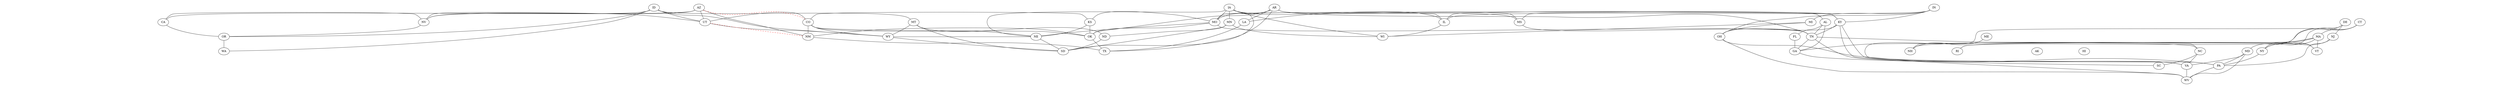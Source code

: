 strict graph States {

  subgraph cluster_1  {
    style=invis
    dummy_1_1 [pos="100.0,100.0" style=invis]
    dummy_1_2 [pos="100.0,200.0" style=invis]
    CA [pos="100.0,300.0" ]
    dummy_1_4 [pos="100.0,400.0" style=invis]
    dummy_1_5 [pos="100.0,500.0" style=invis]
    OR [pos="100.0,600.0" ]
    dummy_1_7 [pos="100.0,700.0" style=invis]
    dummy_1_8 [pos="100.0,800.0" style=invis]
    WA [pos="100.0,900.0" ]
    dummy_1_10 [pos="100.0,1000.0" style=invis]
  }
  subgraph cluster_2  {
    style=invis
    dummy_2_1 [pos="200.0,100.0" style=invis]
    dummy_2_2 [pos="200.0,200.0" style=invis]
    dummy_2_3 [pos="200.0,300.0" style=invis]
    NV [pos="200.0,400.0" ]
    dummy_2_5 [pos="200.0,500.0" style=invis]
    dummy_2_6 [pos="200.0,600.0" style=invis]
    dummy_2_7 [pos="200.0,700.0" style=invis]
    dummy_2_8 [pos="200.0,800.0" style=invis]
    dummy_2_9 [pos="200.0,900.0" style=invis]
    dummy_2_10 [pos="200.0,1000.0" style=invis]
  }
  subgraph cluster_3  {
    style=invis
    dummy_3_1 [pos="300.0,100.0" style=invis]
    dummy_3_2 [pos="300.0,200.0" style=invis]
    AZ [pos="300.0,300.0" ]
    UT [pos="300.0,400.0" ]
    dummy_3_5 [pos="300.0,500.0" style=invis]
    ID [pos="300.0,600.0" ]
    dummy_3_7 [pos="300.0,700.0" style=invis]
    dummy_3_8 [pos="300.0,800.0" style=invis]
    dummy_3_9 [pos="300.0,900.0" style=invis]
    dummy_3_10 [pos="300.0,1000.0" style=invis]
  }
  subgraph cluster_4  {
    style=invis
    dummy_4_1 [pos="400.0,100.0" style=invis]
    dummy_4_2 [pos="400.0,200.0" style=invis]
    NM [pos="400.0,300.0" ]
    CO [pos="400.0,400.0" ]
    dummy_4_5 [pos="400.0,500.0" style=invis]
    WY [pos="400.0,600.0" ]
    dummy_4_7 [pos="400.0,700.0" style=invis]
    dummy_4_8 [pos="400.0,800.0" style=invis]
    MT [pos="400.0,900.0" ]
    dummy_4_10 [pos="400.0,1000.0" style=invis]
  }
  subgraph cluster_5  {
    style=invis
    TX [pos="500.0,100.0" ]
    dummy_5_2 [pos="500.0,200.0" style=invis]
    OK [pos="500.0,300.0" ]
    KS [pos="500.0,400.0" ]
    NE [pos="500.0,500.0" ]
    dummy_5_6 [pos="500.0,600.0" style=invis]
    SD [pos="500.0,700.0" ]
    dummy_5_8 [pos="500.0,800.0" style=invis]
    ND [pos="500.0,900.0" ]
    dummy_5_10 [pos="500.0,1000.0" style=invis]
  }
  subgraph cluster_6  {
    style=invis
    LA [pos="600.0,100.0" ]
    dummy_6_2 [pos="600.0,200.0" style=invis]
    AR [pos="600.0,300.0" ]
    MO [pos="600.0,400.0" ]
    dummy_6_5 [pos="600.0,500.0" style=invis]
    IA [pos="600.0,600.0" ]
    dummy_6_7 [pos="600.0,700.0" style=invis]
    MN [pos="600.0,800.0" ]
    dummy_6_9 [pos="600.0,900.0" style=invis]
    dummy_6_10 [pos="600.0,1000.0" style=invis]
  }
  subgraph cluster_7  {
    style=invis
    dummy_7_1 [pos="700.0,100.0" style=invis]
    MS [pos="700.0,200.0" ]
    dummy_7_3 [pos="700.0,300.0" style=invis]
    dummy_7_4 [pos="700.0,400.0" style=invis]
    IL [pos="700.0,500.0" ]
    dummy_7_6 [pos="700.0,600.0" style=invis]
    dummy_7_7 [pos="700.0,700.0" style=invis]
    WI [pos="700.0,800.0" ]
    dummy_7_9 [pos="700.0,900.0" style=invis]
    dummy_7_10 [pos="700.0,1000.0" style=invis]
  }
  subgraph cluster_8  {
    style=invis
    dummy_8_1 [pos="800.0,100.0" style=invis]
    AL [pos="800.0,200.0" ]
    TN [pos="800.0,300.0" ]
    KY [pos="800.0,400.0" ]
    IN [pos="800.0,500.0" ]
    dummy_8_6 [pos="800.0,600.0" style=invis]
    dummy_8_7 [pos="800.0,700.0" style=invis]
    MI [pos="800.0,800.0" ]
    dummy_8_9 [pos="800.0,900.0" style=invis]
    dummy_8_10 [pos="800.0,1000.0" style=invis]
  }
  subgraph cluster_9  {
    style=invis
    FL [pos="900.0,100.0" ]
    GA [pos="900.0,200.0" ]
    dummy_9_3 [pos="900.0,300.0" style=invis]
    dummy_9_4 [pos="900.0,400.0" style=invis]
    OH [pos="900.0,500.0" ]
    dummy_9_6 [pos="900.0,600.0" style=invis]
    dummy_9_7 [pos="900.0,700.0" style=invis]
    dummy_9_8 [pos="900.0,800.0" style=invis]
    dummy_9_9 [pos="900.0,900.0" style=invis]
    dummy_9_10 [pos="900.0,1000.0" style=invis]
  }
  subgraph cluster_10  {
    style=invis
    dummy_10_1 [pos="1000.0,100.0" style=invis]
    dummy_10_2 [pos="1000.0,200.0" style=invis]
    dummy_10_3 [pos="1000.0,300.0" style=invis]
    dummy_10_4 [pos="1000.0,400.0" style=invis]
    WV [pos="1000.0,500.0" ]
    dummy_10_6 [pos="1000.0,600.0" style=invis]
    dummy_10_7 [pos="1000.0,700.0" style=invis]
    dummy_10_8 [pos="1000.0,800.0" style=invis]
    dummy_10_9 [pos="1000.0,900.0" style=invis]
    dummy_10_10 [pos="1000.0,1000.0" style=invis]
  }
  subgraph cluster_11  {
    style=invis
    dummy_11_1 [pos="1100.0,100.0" style=invis]
    SC [pos="1100.0,200.0" ]
    NC [pos="1100.0,300.0" ]
    VA [pos="1100.0,400.0" ]
    MD [pos="1100.0,500.0" ]
    PA [pos="1100.0,600.0" ]
    dummy_11_7 [pos="1100.0,700.0" style=invis]
    NY [pos="1100.0,800.0" ]
    dummy_11_9 [pos="1100.0,900.0" style=invis]
    dummy_11_10 [pos="1100.0,1000.0" style=invis]
  }
  subgraph cluster_12  {
    style=invis
    dummy_12_1 [pos="1200.0,100.0" style=invis]
    dummy_12_2 [pos="1200.0,200.0" style=invis]
    dummy_12_3 [pos="1200.0,300.0" style=invis]
    dummy_12_4 [pos="1200.0,400.0" style=invis]
    DE [pos="1200.0,500.0" ]
    NJ [pos="1200.0,600.0" ]
    CT [pos="1200.0,700.0" ]
    MA [pos="1200.0,800.0" ]
    VT [pos="1200.0,900.0" ]
    dummy_12_10 [pos="1200.0,1000.0" style=invis]
  }
  subgraph cluster_13  {
    style=invis
    dummy_13_1 [pos="1300.0,100.0" style=invis]
    HI [pos="1300.0,200.0" ]
    dummy_13_3 [pos="1300.0,300.0" style=invis]
    AK [pos="1300.0,400.0" ]
    dummy_13_5 [pos="1300.0,500.0" style=invis]
    dummy_13_6 [pos="1300.0,600.0" style=invis]
    RI [pos="1300.0,700.0" ]
    dummy_13_8 [pos="1300.0,800.0" style=invis]
    NH [pos="1300.0,900.0" ]
    dummy_13_10 [pos="1300.0,1000.0" style=invis]
  }
  subgraph cluster_14  {
    style=invis
    dummy_14_1 [pos="1400.0,100.0" style=invis]
    dummy_14_2 [pos="1400.0,200.0" style=invis]
    dummy_14_3 [pos="1400.0,300.0" style=invis]
    dummy_14_4 [pos="1400.0,400.0" style=invis]
    dummy_14_5 [pos="1400.0,500.0" style=invis]
    dummy_14_6 [pos="1400.0,600.0" style=invis]
    dummy_14_7 [pos="1400.0,700.0" style=invis]
    dummy_14_8 [pos="1400.0,800.0" style=invis]
    dummy_14_9 [pos="1400.0,900.0" style=invis]
    ME [pos="1400.0,1000.0" ]
  }

  AL -- FL [ ]
  AL -- GA [ ]
  AL -- MS [ ]
  AL -- TN [ ]
  AR -- LA [ ]
  AR -- MO [ ]
  AR -- MS [ ]
  AR -- OK [ ]
  AR -- TN [ ]
  AR -- TX [ ]
  AZ -- CA [ ]
  AZ -- CO [color=red style=dashed]
  AZ -- NM [ ]
  AZ -- NV [ ]
  AZ -- UT [ ]
  CA -- NV [ ]
  CA -- OR [ ]
  CO -- KS [ ]
  CO -- NE [ ]
  CO -- NM [ ]
  CO -- OK [ ]
  CO -- UT [ ]
  CO -- WY [ ]
  CT -- MA [ ]
  CT -- NY [ ]
  CT -- RI [ ]
  DE -- MD [ ]
  DE -- NJ [ ]
  DE -- PA [ ]
  FL -- GA [ ]
  GA -- NC [ ]
  GA -- SC [ ]
  GA -- TN [ ]
  IA -- IL [ ]
  IA -- MN [ ]
  IA -- MO [ ]
  IA -- NE [ ]
  IA -- SD [ ]
  IA -- WI [ ]
  ID -- MT [ ]
  ID -- NV [ ]
  ID -- OR [ ]
  ID -- UT [ ]
  ID -- WA [ ]
  ID -- WY [ ]
  IL -- IN [ ]
  IL -- KY [ ]
  IL -- MO [ ]
  IL -- WI [ ]
  IN -- KY [ ]
  IN -- MI [ ]
  IN -- OH [ ]
  KS -- MO [ ]
  KS -- NE [ ]
  KS -- OK [ ]
  KY -- MO [ ]
  KY -- OH [ ]
  KY -- TN [ ]
  KY -- VA [ ]
  KY -- WV [ ]
  LA -- MS [ ]
  LA -- TX [ ]
  MA -- NH [ ]
  MA -- NY [ ]
  MA -- RI [ ]
  MA -- VT [ ]
  MD -- PA [ ]
  MD -- VA [ ]
  MD -- WV [ ]
  ME -- NH [ ]
  MI -- OH [ ]
  MI -- WI [ ]
  MN -- ND [ ]
  MN -- SD [ ]
  MN -- WI [ ]
  MO -- NE [ ]
  MO -- OK [ ]
  MO -- TN [ ]
  MS -- TN [ ]
  MT -- ND [ ]
  MT -- SD [ ]
  MT -- WY [ ]
  NC -- SC [ ]
  NC -- TN [ ]
  NC -- VA [ ]
  ND -- SD [ ]
  NE -- SD [ ]
  NE -- WY [ ]
  NH -- VT [ ]
  NJ -- NY [ ]
  NJ -- PA [ ]
  NM -- OK [ ]
  NM -- TX [ ]
  NM -- UT [color=red style=dashed]
  NV -- OR [ ]
  NV -- UT [ ]
  NY -- PA [ ]
  NY -- VT [ ]
  OH -- PA [ ]
  OH -- WV [ ]
  OK -- TX [ ]
  OR -- WA [ ]
  PA -- WV [ ]
  SD -- WY [ ]
  TN -- VA [ ]
  UT -- WY [ ]
  VA -- WV [ ]
}
